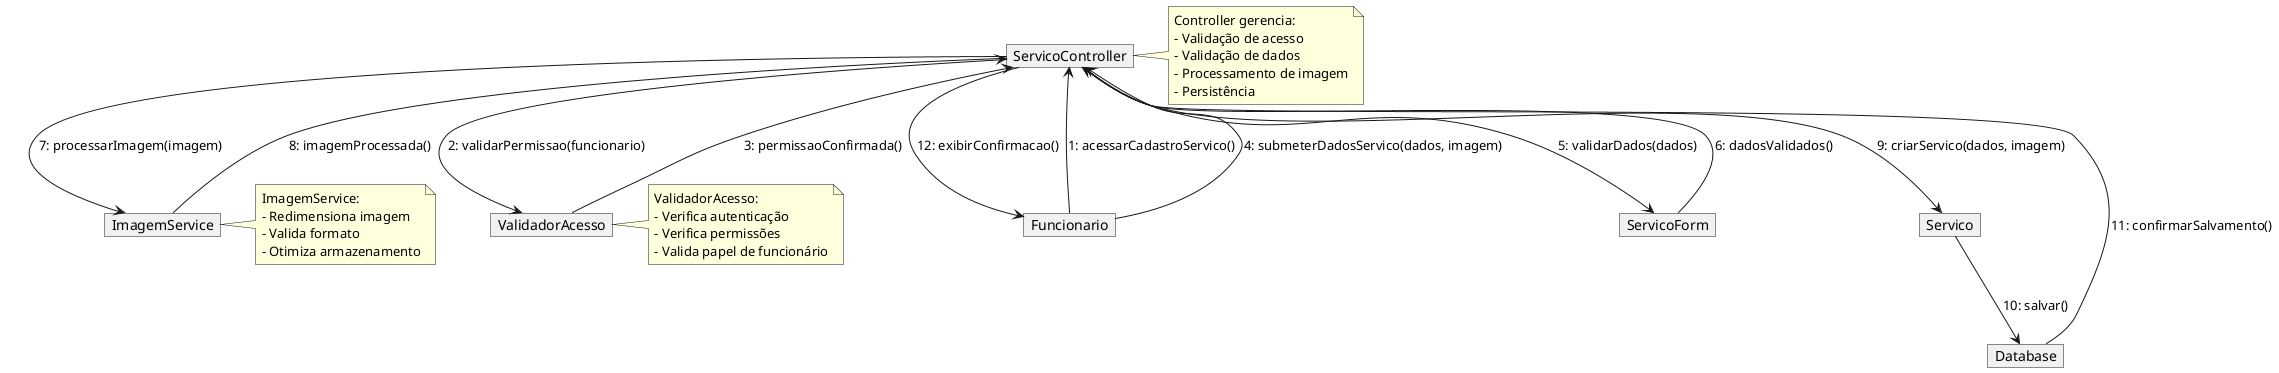 @startuml
hide empty members

object "Funcionario" as func
object "ServicoController" as ctrl
object "ServicoForm" as form
object "Servico" as serv
object "ImagemService" as img
object "Database" as db
object "ValidadorAcesso" as valid

' Conexões e mensagens
func --> ctrl : 1: acessarCadastroServico()
ctrl --> valid : 2: validarPermissao(funcionario)
valid --> ctrl : 3: permissaoConfirmada()

func --> ctrl : 4: submeterDadosServico(dados, imagem)
ctrl --> form : 5: validarDados(dados)

form --> ctrl : 6: dadosValidados()
ctrl --> img : 7: processarImagem(imagem)
img --> ctrl : 8: imagemProcessada()

ctrl --> serv : 9: criarServico(dados, imagem)
serv --> db : 10: salvar()
db --> ctrl : 11: confirmarSalvamento()
ctrl --> func : 12: exibirConfirmacao()

note right of ctrl
  Controller gerencia:
  - Validação de acesso
  - Validação de dados
  - Processamento de imagem
  - Persistência
end note

note right of img
  ImagemService:
  - Redimensiona imagem
  - Valida formato
  - Otimiza armazenamento
end note

note right of valid
  ValidadorAcesso:
  - Verifica autenticação
  - Verifica permissões
  - Valida papel de funcionário
end note
@enduml